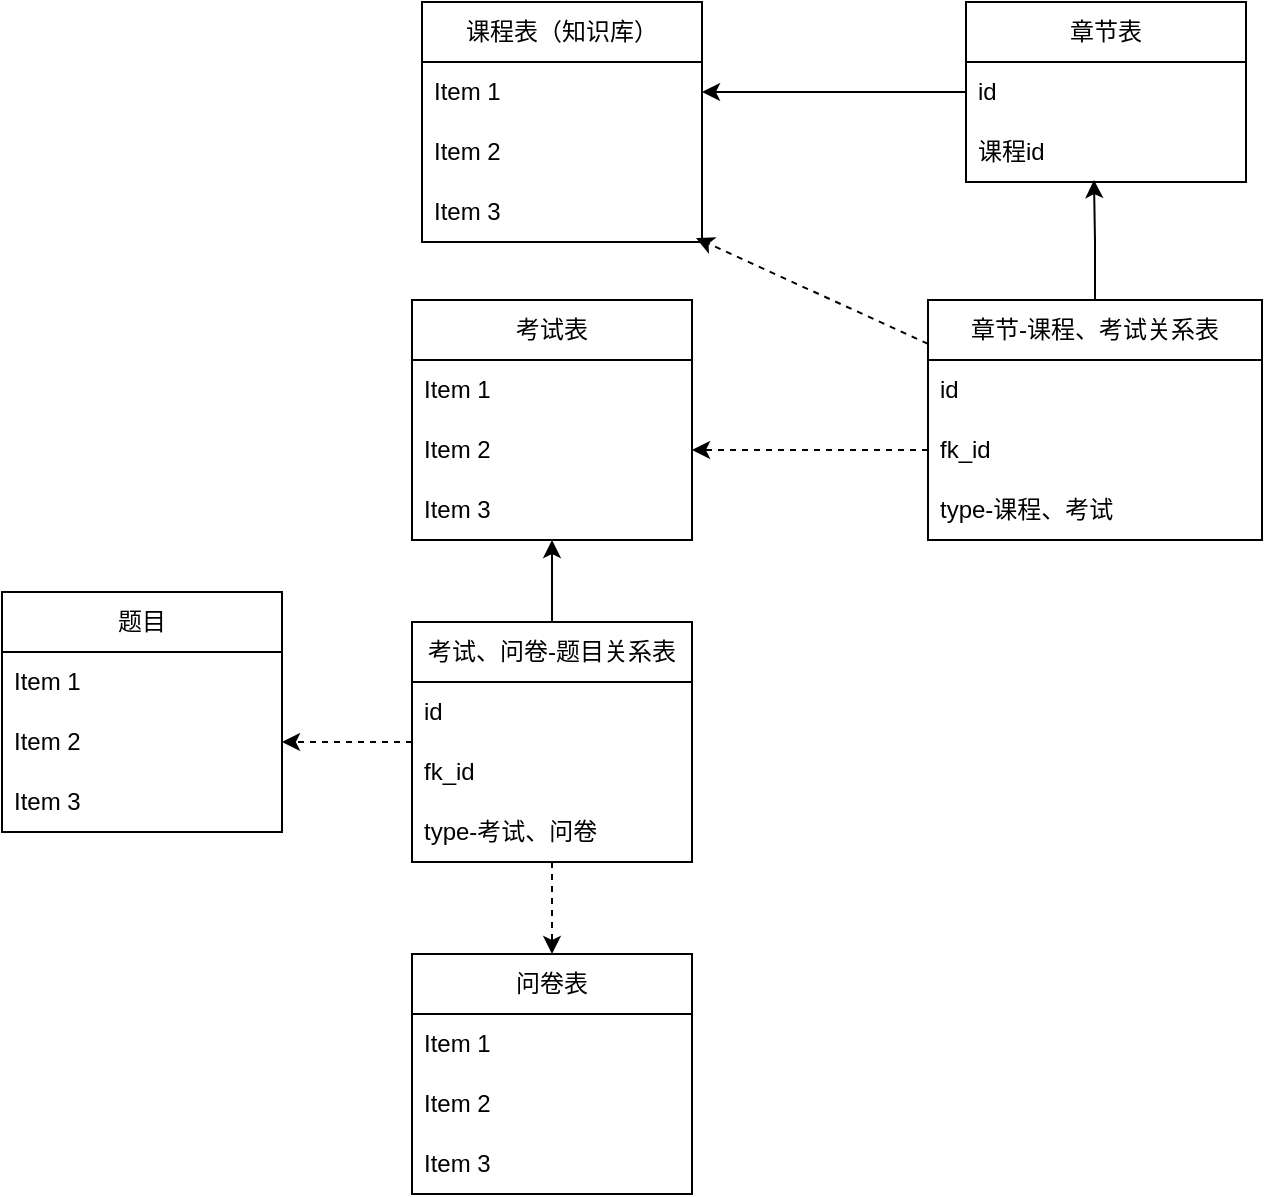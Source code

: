 <mxfile version="21.1.1" type="github">
  <diagram name="第 1 页" id="eOh4oNWU0r7mMRByje_H">
    <mxGraphModel dx="2261" dy="841" grid="0" gridSize="10" guides="1" tooltips="1" connect="1" arrows="1" fold="1" page="1" pageScale="1" pageWidth="827" pageHeight="1169" math="0" shadow="0">
      <root>
        <mxCell id="0" />
        <mxCell id="1" parent="0" />
        <mxCell id="Ftb8nda0iB5zREk7BjG6-8" value="课程表（知识库）" style="swimlane;fontStyle=0;childLayout=stackLayout;horizontal=1;startSize=30;horizontalStack=0;resizeParent=1;resizeParentMax=0;resizeLast=0;collapsible=1;marginBottom=0;whiteSpace=wrap;html=1;" vertex="1" parent="1">
          <mxGeometry x="192" y="361" width="140" height="120" as="geometry" />
        </mxCell>
        <mxCell id="Ftb8nda0iB5zREk7BjG6-9" value="Item 1" style="text;strokeColor=none;fillColor=none;align=left;verticalAlign=middle;spacingLeft=4;spacingRight=4;overflow=hidden;points=[[0,0.5],[1,0.5]];portConstraint=eastwest;rotatable=0;whiteSpace=wrap;html=1;" vertex="1" parent="Ftb8nda0iB5zREk7BjG6-8">
          <mxGeometry y="30" width="140" height="30" as="geometry" />
        </mxCell>
        <mxCell id="Ftb8nda0iB5zREk7BjG6-10" value="Item 2" style="text;strokeColor=none;fillColor=none;align=left;verticalAlign=middle;spacingLeft=4;spacingRight=4;overflow=hidden;points=[[0,0.5],[1,0.5]];portConstraint=eastwest;rotatable=0;whiteSpace=wrap;html=1;" vertex="1" parent="Ftb8nda0iB5zREk7BjG6-8">
          <mxGeometry y="60" width="140" height="30" as="geometry" />
        </mxCell>
        <mxCell id="Ftb8nda0iB5zREk7BjG6-11" value="Item 3" style="text;strokeColor=none;fillColor=none;align=left;verticalAlign=middle;spacingLeft=4;spacingRight=4;overflow=hidden;points=[[0,0.5],[1,0.5]];portConstraint=eastwest;rotatable=0;whiteSpace=wrap;html=1;" vertex="1" parent="Ftb8nda0iB5zREk7BjG6-8">
          <mxGeometry y="90" width="140" height="30" as="geometry" />
        </mxCell>
        <mxCell id="Ftb8nda0iB5zREk7BjG6-40" style="edgeStyle=orthogonalEdgeStyle;rounded=0;orthogonalLoop=1;jettySize=auto;html=1;entryX=0.457;entryY=0.967;entryDx=0;entryDy=0;entryPerimeter=0;" edge="1" parent="1" source="Ftb8nda0iB5zREk7BjG6-27" target="Ftb8nda0iB5zREk7BjG6-37">
          <mxGeometry relative="1" as="geometry" />
        </mxCell>
        <mxCell id="Ftb8nda0iB5zREk7BjG6-41" style="rounded=0;orthogonalLoop=1;jettySize=auto;html=1;dashed=1;" edge="1" parent="1" source="Ftb8nda0iB5zREk7BjG6-27">
          <mxGeometry relative="1" as="geometry">
            <mxPoint x="329" y="479" as="targetPoint" />
          </mxGeometry>
        </mxCell>
        <mxCell id="Ftb8nda0iB5zREk7BjG6-27" value="章节-课程、考试关系表" style="swimlane;fontStyle=0;childLayout=stackLayout;horizontal=1;startSize=30;horizontalStack=0;resizeParent=1;resizeParentMax=0;resizeLast=0;collapsible=1;marginBottom=0;whiteSpace=wrap;html=1;" vertex="1" parent="1">
          <mxGeometry x="445" y="510" width="167" height="120" as="geometry" />
        </mxCell>
        <mxCell id="Ftb8nda0iB5zREk7BjG6-28" value="id" style="text;strokeColor=none;fillColor=none;align=left;verticalAlign=middle;spacingLeft=4;spacingRight=4;overflow=hidden;points=[[0,0.5],[1,0.5]];portConstraint=eastwest;rotatable=0;whiteSpace=wrap;html=1;" vertex="1" parent="Ftb8nda0iB5zREk7BjG6-27">
          <mxGeometry y="30" width="167" height="30" as="geometry" />
        </mxCell>
        <mxCell id="Ftb8nda0iB5zREk7BjG6-29" value="fk_id" style="text;strokeColor=none;fillColor=none;align=left;verticalAlign=middle;spacingLeft=4;spacingRight=4;overflow=hidden;points=[[0,0.5],[1,0.5]];portConstraint=eastwest;rotatable=0;whiteSpace=wrap;html=1;" vertex="1" parent="Ftb8nda0iB5zREk7BjG6-27">
          <mxGeometry y="60" width="167" height="30" as="geometry" />
        </mxCell>
        <mxCell id="Ftb8nda0iB5zREk7BjG6-30" value="type-课程、考试" style="text;strokeColor=none;fillColor=none;align=left;verticalAlign=middle;spacingLeft=4;spacingRight=4;overflow=hidden;points=[[0,0.5],[1,0.5]];portConstraint=eastwest;rotatable=0;whiteSpace=wrap;html=1;" vertex="1" parent="Ftb8nda0iB5zREk7BjG6-27">
          <mxGeometry y="90" width="167" height="30" as="geometry" />
        </mxCell>
        <mxCell id="Ftb8nda0iB5zREk7BjG6-31" value="考试表" style="swimlane;fontStyle=0;childLayout=stackLayout;horizontal=1;startSize=30;horizontalStack=0;resizeParent=1;resizeParentMax=0;resizeLast=0;collapsible=1;marginBottom=0;whiteSpace=wrap;html=1;" vertex="1" parent="1">
          <mxGeometry x="187" y="510" width="140" height="120" as="geometry" />
        </mxCell>
        <mxCell id="Ftb8nda0iB5zREk7BjG6-32" value="Item 1" style="text;strokeColor=none;fillColor=none;align=left;verticalAlign=middle;spacingLeft=4;spacingRight=4;overflow=hidden;points=[[0,0.5],[1,0.5]];portConstraint=eastwest;rotatable=0;whiteSpace=wrap;html=1;" vertex="1" parent="Ftb8nda0iB5zREk7BjG6-31">
          <mxGeometry y="30" width="140" height="30" as="geometry" />
        </mxCell>
        <mxCell id="Ftb8nda0iB5zREk7BjG6-33" value="Item 2" style="text;strokeColor=none;fillColor=none;align=left;verticalAlign=middle;spacingLeft=4;spacingRight=4;overflow=hidden;points=[[0,0.5],[1,0.5]];portConstraint=eastwest;rotatable=0;whiteSpace=wrap;html=1;" vertex="1" parent="Ftb8nda0iB5zREk7BjG6-31">
          <mxGeometry y="60" width="140" height="30" as="geometry" />
        </mxCell>
        <mxCell id="Ftb8nda0iB5zREk7BjG6-34" value="Item 3" style="text;strokeColor=none;fillColor=none;align=left;verticalAlign=middle;spacingLeft=4;spacingRight=4;overflow=hidden;points=[[0,0.5],[1,0.5]];portConstraint=eastwest;rotatable=0;whiteSpace=wrap;html=1;" vertex="1" parent="Ftb8nda0iB5zREk7BjG6-31">
          <mxGeometry y="90" width="140" height="30" as="geometry" />
        </mxCell>
        <mxCell id="Ftb8nda0iB5zREk7BjG6-39" style="edgeStyle=orthogonalEdgeStyle;rounded=0;orthogonalLoop=1;jettySize=auto;html=1;" edge="1" parent="1" source="Ftb8nda0iB5zREk7BjG6-35" target="Ftb8nda0iB5zREk7BjG6-9">
          <mxGeometry relative="1" as="geometry" />
        </mxCell>
        <mxCell id="Ftb8nda0iB5zREk7BjG6-35" value="章节表" style="swimlane;fontStyle=0;childLayout=stackLayout;horizontal=1;startSize=30;horizontalStack=0;resizeParent=1;resizeParentMax=0;resizeLast=0;collapsible=1;marginBottom=0;whiteSpace=wrap;html=1;" vertex="1" parent="1">
          <mxGeometry x="464" y="361" width="140" height="90" as="geometry" />
        </mxCell>
        <mxCell id="Ftb8nda0iB5zREk7BjG6-36" value="id" style="text;strokeColor=none;fillColor=none;align=left;verticalAlign=middle;spacingLeft=4;spacingRight=4;overflow=hidden;points=[[0,0.5],[1,0.5]];portConstraint=eastwest;rotatable=0;whiteSpace=wrap;html=1;" vertex="1" parent="Ftb8nda0iB5zREk7BjG6-35">
          <mxGeometry y="30" width="140" height="30" as="geometry" />
        </mxCell>
        <mxCell id="Ftb8nda0iB5zREk7BjG6-37" value="课程id" style="text;strokeColor=none;fillColor=none;align=left;verticalAlign=middle;spacingLeft=4;spacingRight=4;overflow=hidden;points=[[0,0.5],[1,0.5]];portConstraint=eastwest;rotatable=0;whiteSpace=wrap;html=1;" vertex="1" parent="Ftb8nda0iB5zREk7BjG6-35">
          <mxGeometry y="60" width="140" height="30" as="geometry" />
        </mxCell>
        <mxCell id="Ftb8nda0iB5zREk7BjG6-42" style="edgeStyle=orthogonalEdgeStyle;rounded=0;orthogonalLoop=1;jettySize=auto;html=1;entryX=1;entryY=0.5;entryDx=0;entryDy=0;dashed=1;" edge="1" parent="1" source="Ftb8nda0iB5zREk7BjG6-29" target="Ftb8nda0iB5zREk7BjG6-33">
          <mxGeometry relative="1" as="geometry" />
        </mxCell>
        <mxCell id="Ftb8nda0iB5zREk7BjG6-43" value="题目" style="swimlane;fontStyle=0;childLayout=stackLayout;horizontal=1;startSize=30;horizontalStack=0;resizeParent=1;resizeParentMax=0;resizeLast=0;collapsible=1;marginBottom=0;whiteSpace=wrap;html=1;" vertex="1" parent="1">
          <mxGeometry x="-18" y="656" width="140" height="120" as="geometry" />
        </mxCell>
        <mxCell id="Ftb8nda0iB5zREk7BjG6-44" value="Item 1" style="text;strokeColor=none;fillColor=none;align=left;verticalAlign=middle;spacingLeft=4;spacingRight=4;overflow=hidden;points=[[0,0.5],[1,0.5]];portConstraint=eastwest;rotatable=0;whiteSpace=wrap;html=1;" vertex="1" parent="Ftb8nda0iB5zREk7BjG6-43">
          <mxGeometry y="30" width="140" height="30" as="geometry" />
        </mxCell>
        <mxCell id="Ftb8nda0iB5zREk7BjG6-45" value="Item 2" style="text;strokeColor=none;fillColor=none;align=left;verticalAlign=middle;spacingLeft=4;spacingRight=4;overflow=hidden;points=[[0,0.5],[1,0.5]];portConstraint=eastwest;rotatable=0;whiteSpace=wrap;html=1;" vertex="1" parent="Ftb8nda0iB5zREk7BjG6-43">
          <mxGeometry y="60" width="140" height="30" as="geometry" />
        </mxCell>
        <mxCell id="Ftb8nda0iB5zREk7BjG6-46" value="Item 3" style="text;strokeColor=none;fillColor=none;align=left;verticalAlign=middle;spacingLeft=4;spacingRight=4;overflow=hidden;points=[[0,0.5],[1,0.5]];portConstraint=eastwest;rotatable=0;whiteSpace=wrap;html=1;" vertex="1" parent="Ftb8nda0iB5zREk7BjG6-43">
          <mxGeometry y="90" width="140" height="30" as="geometry" />
        </mxCell>
        <mxCell id="Ftb8nda0iB5zREk7BjG6-51" style="edgeStyle=orthogonalEdgeStyle;rounded=0;orthogonalLoop=1;jettySize=auto;html=1;entryX=0.5;entryY=1;entryDx=0;entryDy=0;" edge="1" parent="1" source="Ftb8nda0iB5zREk7BjG6-47" target="Ftb8nda0iB5zREk7BjG6-31">
          <mxGeometry relative="1" as="geometry" />
        </mxCell>
        <mxCell id="Ftb8nda0iB5zREk7BjG6-61" style="edgeStyle=orthogonalEdgeStyle;rounded=0;orthogonalLoop=1;jettySize=auto;html=1;dashed=1;" edge="1" parent="1" source="Ftb8nda0iB5zREk7BjG6-47" target="Ftb8nda0iB5zREk7BjG6-53">
          <mxGeometry relative="1" as="geometry" />
        </mxCell>
        <mxCell id="Ftb8nda0iB5zREk7BjG6-62" style="edgeStyle=orthogonalEdgeStyle;rounded=0;orthogonalLoop=1;jettySize=auto;html=1;dashed=1;" edge="1" parent="1" source="Ftb8nda0iB5zREk7BjG6-47" target="Ftb8nda0iB5zREk7BjG6-45">
          <mxGeometry relative="1" as="geometry" />
        </mxCell>
        <mxCell id="Ftb8nda0iB5zREk7BjG6-47" value="考试、问卷-题目关系表" style="swimlane;fontStyle=0;childLayout=stackLayout;horizontal=1;startSize=30;horizontalStack=0;resizeParent=1;resizeParentMax=0;resizeLast=0;collapsible=1;marginBottom=0;whiteSpace=wrap;html=1;" vertex="1" parent="1">
          <mxGeometry x="187" y="671" width="140" height="120" as="geometry" />
        </mxCell>
        <mxCell id="Ftb8nda0iB5zREk7BjG6-48" value="id" style="text;strokeColor=none;fillColor=none;align=left;verticalAlign=middle;spacingLeft=4;spacingRight=4;overflow=hidden;points=[[0,0.5],[1,0.5]];portConstraint=eastwest;rotatable=0;whiteSpace=wrap;html=1;" vertex="1" parent="Ftb8nda0iB5zREk7BjG6-47">
          <mxGeometry y="30" width="140" height="30" as="geometry" />
        </mxCell>
        <mxCell id="Ftb8nda0iB5zREk7BjG6-49" value="fk_id" style="text;strokeColor=none;fillColor=none;align=left;verticalAlign=middle;spacingLeft=4;spacingRight=4;overflow=hidden;points=[[0,0.5],[1,0.5]];portConstraint=eastwest;rotatable=0;whiteSpace=wrap;html=1;" vertex="1" parent="Ftb8nda0iB5zREk7BjG6-47">
          <mxGeometry y="60" width="140" height="30" as="geometry" />
        </mxCell>
        <mxCell id="Ftb8nda0iB5zREk7BjG6-50" value="type-考试、问卷" style="text;strokeColor=none;fillColor=none;align=left;verticalAlign=middle;spacingLeft=4;spacingRight=4;overflow=hidden;points=[[0,0.5],[1,0.5]];portConstraint=eastwest;rotatable=0;whiteSpace=wrap;html=1;" vertex="1" parent="Ftb8nda0iB5zREk7BjG6-47">
          <mxGeometry y="90" width="140" height="30" as="geometry" />
        </mxCell>
        <mxCell id="Ftb8nda0iB5zREk7BjG6-53" value="问卷表" style="swimlane;fontStyle=0;childLayout=stackLayout;horizontal=1;startSize=30;horizontalStack=0;resizeParent=1;resizeParentMax=0;resizeLast=0;collapsible=1;marginBottom=0;whiteSpace=wrap;html=1;" vertex="1" parent="1">
          <mxGeometry x="187" y="837" width="140" height="120" as="geometry" />
        </mxCell>
        <mxCell id="Ftb8nda0iB5zREk7BjG6-54" value="Item 1" style="text;strokeColor=none;fillColor=none;align=left;verticalAlign=middle;spacingLeft=4;spacingRight=4;overflow=hidden;points=[[0,0.5],[1,0.5]];portConstraint=eastwest;rotatable=0;whiteSpace=wrap;html=1;" vertex="1" parent="Ftb8nda0iB5zREk7BjG6-53">
          <mxGeometry y="30" width="140" height="30" as="geometry" />
        </mxCell>
        <mxCell id="Ftb8nda0iB5zREk7BjG6-55" value="Item 2" style="text;strokeColor=none;fillColor=none;align=left;verticalAlign=middle;spacingLeft=4;spacingRight=4;overflow=hidden;points=[[0,0.5],[1,0.5]];portConstraint=eastwest;rotatable=0;whiteSpace=wrap;html=1;" vertex="1" parent="Ftb8nda0iB5zREk7BjG6-53">
          <mxGeometry y="60" width="140" height="30" as="geometry" />
        </mxCell>
        <mxCell id="Ftb8nda0iB5zREk7BjG6-56" value="Item 3" style="text;strokeColor=none;fillColor=none;align=left;verticalAlign=middle;spacingLeft=4;spacingRight=4;overflow=hidden;points=[[0,0.5],[1,0.5]];portConstraint=eastwest;rotatable=0;whiteSpace=wrap;html=1;" vertex="1" parent="Ftb8nda0iB5zREk7BjG6-53">
          <mxGeometry y="90" width="140" height="30" as="geometry" />
        </mxCell>
      </root>
    </mxGraphModel>
  </diagram>
</mxfile>
